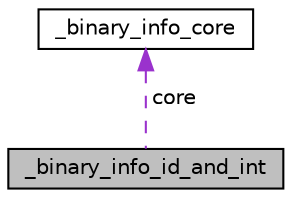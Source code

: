 digraph "_binary_info_id_and_int"
{
 // LATEX_PDF_SIZE
  edge [fontname="Helvetica",fontsize="10",labelfontname="Helvetica",labelfontsize="10"];
  node [fontname="Helvetica",fontsize="10",shape=record];
  Node1 [label="_binary_info_id_and_int",height=0.2,width=0.4,color="black", fillcolor="grey75", style="filled", fontcolor="black",tooltip=" "];
  Node2 -> Node1 [dir="back",color="darkorchid3",fontsize="10",style="dashed",label=" core" ,fontname="Helvetica"];
  Node2 [label="_binary_info_core",height=0.2,width=0.4,color="black", fillcolor="white", style="filled",URL="$struct__binary__info__core.html",tooltip=" "];
}
